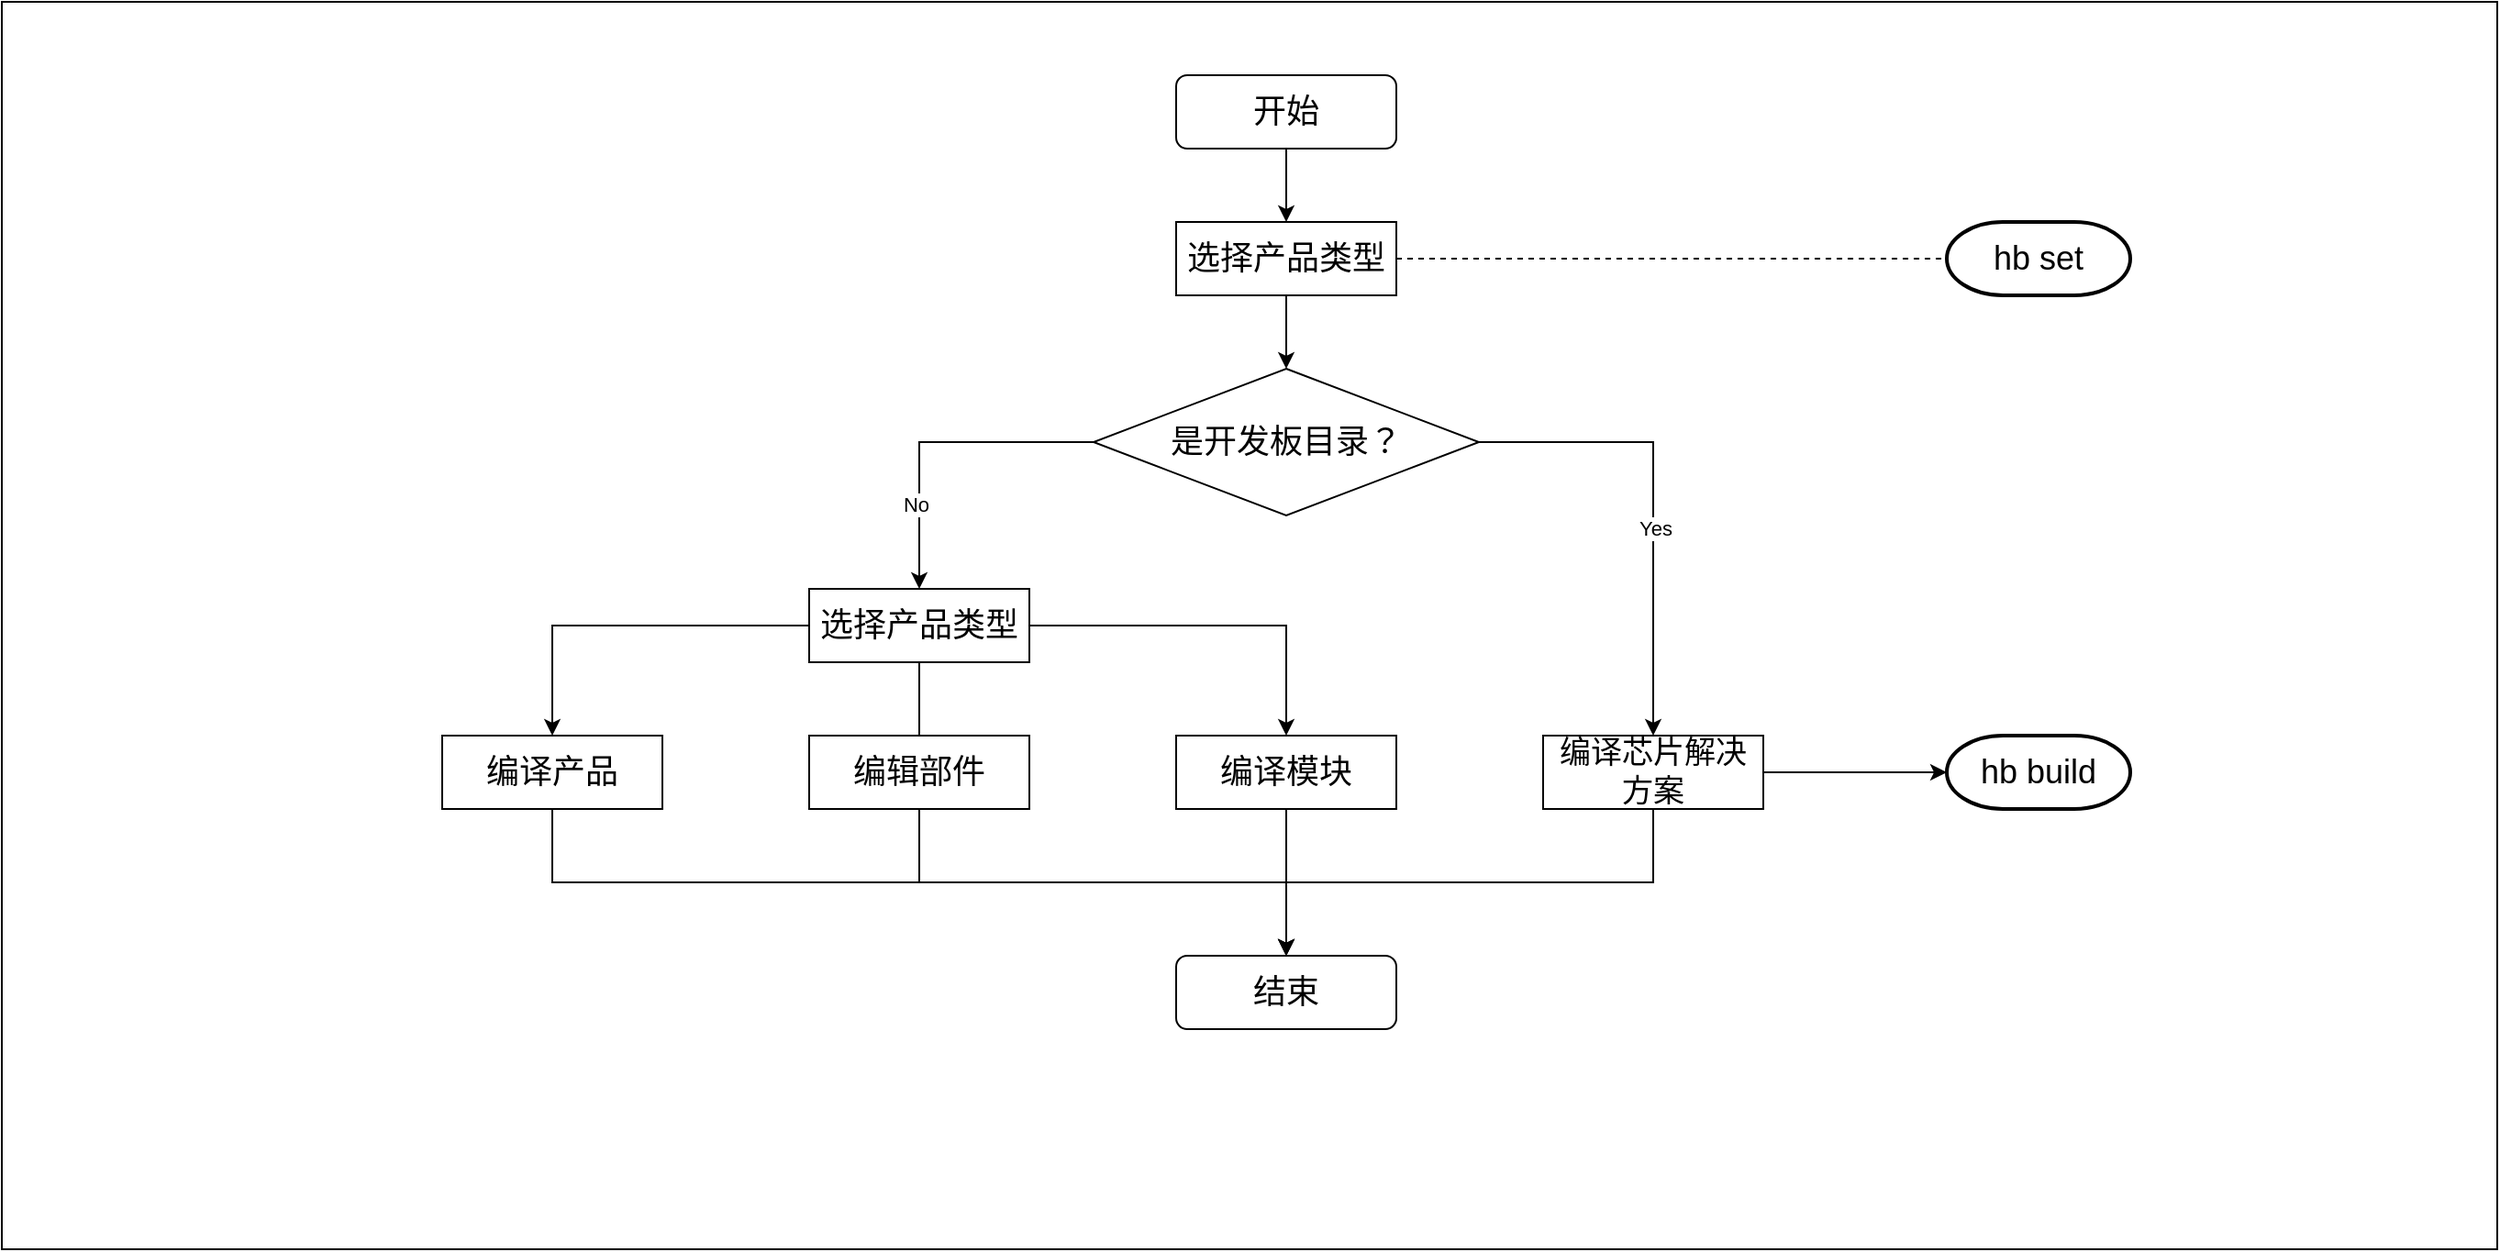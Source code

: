 <mxfile version="28.0.7">
  <diagram name="Page-1" id="jPZeyLfda4-hvCJYHWLF">
    <mxGraphModel dx="1956" dy="850" grid="1" gridSize="10" guides="1" tooltips="1" connect="1" arrows="1" fold="1" page="1" pageScale="1" pageWidth="850" pageHeight="1100" math="0" shadow="0">
      <root>
        <mxCell id="0" />
        <mxCell id="1" parent="0" />
        <mxCell id="pOhcAQxTCVFlBjA3_fs0-31" value="" style="rounded=0;whiteSpace=wrap;html=1;" vertex="1" parent="1">
          <mxGeometry x="-760" y="40" width="1360" height="680" as="geometry" />
        </mxCell>
        <mxCell id="pOhcAQxTCVFlBjA3_fs0-2" value="&lt;font style=&quot;font-size: 18px;&quot;&gt;开始&lt;/font&gt;" style="rounded=1;whiteSpace=wrap;html=1;" vertex="1" parent="1">
          <mxGeometry x="-120" y="80" width="120" height="40" as="geometry" />
        </mxCell>
        <mxCell id="pOhcAQxTCVFlBjA3_fs0-3" value="&lt;font style=&quot;font-size: 18px;&quot;&gt;选择产品类型&lt;/font&gt;" style="rounded=0;whiteSpace=wrap;html=1;" vertex="1" parent="1">
          <mxGeometry x="-120" y="160" width="120" height="40" as="geometry" />
        </mxCell>
        <mxCell id="pOhcAQxTCVFlBjA3_fs0-4" value="&lt;font style=&quot;font-size: 18px;&quot;&gt;是开发板目录？&lt;/font&gt;" style="rhombus;whiteSpace=wrap;html=1;" vertex="1" parent="1">
          <mxGeometry x="-165" y="240" width="210" height="80" as="geometry" />
        </mxCell>
        <mxCell id="pOhcAQxTCVFlBjA3_fs0-8" value="&lt;font style=&quot;font-size: 18px;&quot;&gt;hb set&lt;/font&gt;" style="strokeWidth=2;html=1;shape=mxgraph.flowchart.terminator;whiteSpace=wrap;" vertex="1" parent="1">
          <mxGeometry x="300" y="160" width="100" height="40" as="geometry" />
        </mxCell>
        <mxCell id="pOhcAQxTCVFlBjA3_fs0-9" value="&lt;font style=&quot;font-size: 18px;&quot;&gt;hb build&lt;/font&gt;" style="strokeWidth=2;html=1;shape=mxgraph.flowchart.terminator;whiteSpace=wrap;" vertex="1" parent="1">
          <mxGeometry x="300" y="440" width="100" height="40" as="geometry" />
        </mxCell>
        <mxCell id="pOhcAQxTCVFlBjA3_fs0-24" style="edgeStyle=orthogonalEdgeStyle;rounded=0;orthogonalLoop=1;jettySize=auto;html=1;entryX=0.5;entryY=0;entryDx=0;entryDy=0;strokeColor=default;endArrow=none;endFill=0;" edge="1" parent="1" source="pOhcAQxTCVFlBjA3_fs0-10" target="pOhcAQxTCVFlBjA3_fs0-11">
          <mxGeometry relative="1" as="geometry" />
        </mxCell>
        <mxCell id="pOhcAQxTCVFlBjA3_fs0-10" value="&lt;font style=&quot;font-size: 18px;&quot;&gt;选择产品类型&lt;/font&gt;" style="rounded=0;whiteSpace=wrap;html=1;" vertex="1" parent="1">
          <mxGeometry x="-320" y="360" width="120" height="40" as="geometry" />
        </mxCell>
        <mxCell id="pOhcAQxTCVFlBjA3_fs0-28" style="edgeStyle=orthogonalEdgeStyle;rounded=0;orthogonalLoop=1;jettySize=auto;html=1;entryX=0.5;entryY=0;entryDx=0;entryDy=0;" edge="1" parent="1" source="pOhcAQxTCVFlBjA3_fs0-11" target="pOhcAQxTCVFlBjA3_fs0-15">
          <mxGeometry relative="1" as="geometry">
            <Array as="points">
              <mxPoint x="-260" y="520" />
              <mxPoint x="-60" y="520" />
            </Array>
          </mxGeometry>
        </mxCell>
        <mxCell id="pOhcAQxTCVFlBjA3_fs0-11" value="&lt;font style=&quot;font-size: 18px;&quot;&gt;编辑部件&lt;/font&gt;" style="rounded=0;whiteSpace=wrap;html=1;" vertex="1" parent="1">
          <mxGeometry x="-320" y="440" width="120" height="40" as="geometry" />
        </mxCell>
        <mxCell id="pOhcAQxTCVFlBjA3_fs0-27" style="edgeStyle=orthogonalEdgeStyle;rounded=0;orthogonalLoop=1;jettySize=auto;html=1;" edge="1" parent="1" source="pOhcAQxTCVFlBjA3_fs0-12" target="pOhcAQxTCVFlBjA3_fs0-15">
          <mxGeometry relative="1" as="geometry">
            <Array as="points">
              <mxPoint x="-460" y="520" />
              <mxPoint x="-60" y="520" />
            </Array>
          </mxGeometry>
        </mxCell>
        <mxCell id="pOhcAQxTCVFlBjA3_fs0-12" value="&lt;font style=&quot;font-size: 18px;&quot;&gt;编译产品&lt;/font&gt;" style="rounded=0;whiteSpace=wrap;html=1;" vertex="1" parent="1">
          <mxGeometry x="-520" y="440" width="120" height="40" as="geometry" />
        </mxCell>
        <mxCell id="pOhcAQxTCVFlBjA3_fs0-29" style="edgeStyle=orthogonalEdgeStyle;rounded=0;orthogonalLoop=1;jettySize=auto;html=1;" edge="1" parent="1" source="pOhcAQxTCVFlBjA3_fs0-13">
          <mxGeometry relative="1" as="geometry">
            <mxPoint x="-60" y="560" as="targetPoint" />
          </mxGeometry>
        </mxCell>
        <mxCell id="pOhcAQxTCVFlBjA3_fs0-13" value="&lt;font style=&quot;font-size: 18px;&quot;&gt;编译模块&lt;/font&gt;" style="rounded=0;whiteSpace=wrap;html=1;" vertex="1" parent="1">
          <mxGeometry x="-120" y="440" width="120" height="40" as="geometry" />
        </mxCell>
        <mxCell id="pOhcAQxTCVFlBjA3_fs0-26" style="edgeStyle=orthogonalEdgeStyle;rounded=0;orthogonalLoop=1;jettySize=auto;html=1;" edge="1" parent="1" source="pOhcAQxTCVFlBjA3_fs0-14" target="pOhcAQxTCVFlBjA3_fs0-9">
          <mxGeometry relative="1" as="geometry" />
        </mxCell>
        <mxCell id="pOhcAQxTCVFlBjA3_fs0-30" style="edgeStyle=orthogonalEdgeStyle;rounded=0;orthogonalLoop=1;jettySize=auto;html=1;entryX=0.5;entryY=0;entryDx=0;entryDy=0;" edge="1" parent="1" source="pOhcAQxTCVFlBjA3_fs0-14" target="pOhcAQxTCVFlBjA3_fs0-15">
          <mxGeometry relative="1" as="geometry">
            <Array as="points">
              <mxPoint x="140" y="520" />
              <mxPoint x="-60" y="520" />
            </Array>
          </mxGeometry>
        </mxCell>
        <mxCell id="pOhcAQxTCVFlBjA3_fs0-14" value="&lt;font style=&quot;font-size: 17px;&quot;&gt;编译芯片解决方案&lt;/font&gt;" style="rounded=0;whiteSpace=wrap;html=1;" vertex="1" parent="1">
          <mxGeometry x="80" y="440" width="120" height="40" as="geometry" />
        </mxCell>
        <mxCell id="pOhcAQxTCVFlBjA3_fs0-15" value="&lt;font style=&quot;font-size: 18px;&quot;&gt;结束&lt;/font&gt;" style="rounded=1;whiteSpace=wrap;html=1;" vertex="1" parent="1">
          <mxGeometry x="-120" y="560" width="120" height="40" as="geometry" />
        </mxCell>
        <mxCell id="pOhcAQxTCVFlBjA3_fs0-16" value="" style="endArrow=classic;html=1;rounded=0;exitX=0.5;exitY=1;exitDx=0;exitDy=0;entryX=0.5;entryY=0;entryDx=0;entryDy=0;" edge="1" parent="1" source="pOhcAQxTCVFlBjA3_fs0-2" target="pOhcAQxTCVFlBjA3_fs0-3">
          <mxGeometry width="50" height="50" relative="1" as="geometry">
            <mxPoint x="80" y="140" as="sourcePoint" />
            <mxPoint x="130" y="90" as="targetPoint" />
          </mxGeometry>
        </mxCell>
        <mxCell id="pOhcAQxTCVFlBjA3_fs0-17" value="" style="endArrow=classic;html=1;rounded=0;exitX=0.5;exitY=1;exitDx=0;exitDy=0;" edge="1" parent="1" source="pOhcAQxTCVFlBjA3_fs0-3">
          <mxGeometry width="50" height="50" relative="1" as="geometry">
            <mxPoint x="-70" y="150" as="sourcePoint" />
            <mxPoint x="-60" y="240" as="targetPoint" />
          </mxGeometry>
        </mxCell>
        <mxCell id="pOhcAQxTCVFlBjA3_fs0-18" value="" style="endArrow=classic;html=1;rounded=0;exitX=1;exitY=0.5;exitDx=0;exitDy=0;entryX=0.5;entryY=0;entryDx=0;entryDy=0;" edge="1" parent="1" source="pOhcAQxTCVFlBjA3_fs0-4" target="pOhcAQxTCVFlBjA3_fs0-14">
          <mxGeometry width="50" height="50" relative="1" as="geometry">
            <mxPoint x="-60.1" y="330" as="sourcePoint" />
            <mxPoint x="-60.1" y="370" as="targetPoint" />
            <Array as="points">
              <mxPoint x="140" y="280" />
            </Array>
          </mxGeometry>
        </mxCell>
        <mxCell id="pOhcAQxTCVFlBjA3_fs0-19" value="Yes" style="edgeLabel;html=1;align=center;verticalAlign=middle;resizable=0;points=[];" vertex="1" connectable="0" parent="pOhcAQxTCVFlBjA3_fs0-18">
          <mxGeometry x="0.108" y="1" relative="1" as="geometry">
            <mxPoint as="offset" />
          </mxGeometry>
        </mxCell>
        <mxCell id="pOhcAQxTCVFlBjA3_fs0-20" value="" style="endArrow=classic;html=1;rounded=0;exitX=0;exitY=0.5;exitDx=0;exitDy=0;entryX=0.5;entryY=0;entryDx=0;entryDy=0;" edge="1" parent="1" source="pOhcAQxTCVFlBjA3_fs0-4" target="pOhcAQxTCVFlBjA3_fs0-10">
          <mxGeometry width="50" height="50" relative="1" as="geometry">
            <mxPoint x="-180" y="340" as="sourcePoint" />
            <mxPoint x="-180" y="380" as="targetPoint" />
            <Array as="points">
              <mxPoint x="-260" y="280" />
            </Array>
          </mxGeometry>
        </mxCell>
        <mxCell id="pOhcAQxTCVFlBjA3_fs0-21" value="No" style="edgeLabel;html=1;align=center;verticalAlign=middle;resizable=0;points=[];" vertex="1" connectable="0" parent="pOhcAQxTCVFlBjA3_fs0-20">
          <mxGeometry x="0.477" y="-2" relative="1" as="geometry">
            <mxPoint as="offset" />
          </mxGeometry>
        </mxCell>
        <mxCell id="pOhcAQxTCVFlBjA3_fs0-22" value="" style="endArrow=classic;html=1;rounded=0;exitX=0;exitY=0.5;exitDx=0;exitDy=0;entryX=0.5;entryY=0;entryDx=0;entryDy=0;" edge="1" parent="1" source="pOhcAQxTCVFlBjA3_fs0-10" target="pOhcAQxTCVFlBjA3_fs0-12">
          <mxGeometry width="50" height="50" relative="1" as="geometry">
            <mxPoint x="-220" y="410" as="sourcePoint" />
            <mxPoint x="-220" y="450" as="targetPoint" />
            <Array as="points">
              <mxPoint x="-460" y="380" />
            </Array>
          </mxGeometry>
        </mxCell>
        <mxCell id="pOhcAQxTCVFlBjA3_fs0-23" value="" style="endArrow=classic;html=1;rounded=0;exitX=1;exitY=0.5;exitDx=0;exitDy=0;entryX=0.5;entryY=0;entryDx=0;entryDy=0;" edge="1" parent="1" source="pOhcAQxTCVFlBjA3_fs0-10" target="pOhcAQxTCVFlBjA3_fs0-13">
          <mxGeometry width="50" height="50" relative="1" as="geometry">
            <mxPoint x="-340" y="430" as="sourcePoint" />
            <mxPoint x="-340" y="470" as="targetPoint" />
            <Array as="points">
              <mxPoint x="-60" y="380" />
            </Array>
          </mxGeometry>
        </mxCell>
        <mxCell id="pOhcAQxTCVFlBjA3_fs0-25" style="edgeStyle=orthogonalEdgeStyle;rounded=0;orthogonalLoop=1;jettySize=auto;html=1;entryX=0;entryY=0.5;entryDx=0;entryDy=0;entryPerimeter=0;endArrow=none;endFill=0;dashed=1;" edge="1" parent="1" source="pOhcAQxTCVFlBjA3_fs0-3" target="pOhcAQxTCVFlBjA3_fs0-8">
          <mxGeometry relative="1" as="geometry" />
        </mxCell>
      </root>
    </mxGraphModel>
  </diagram>
</mxfile>
